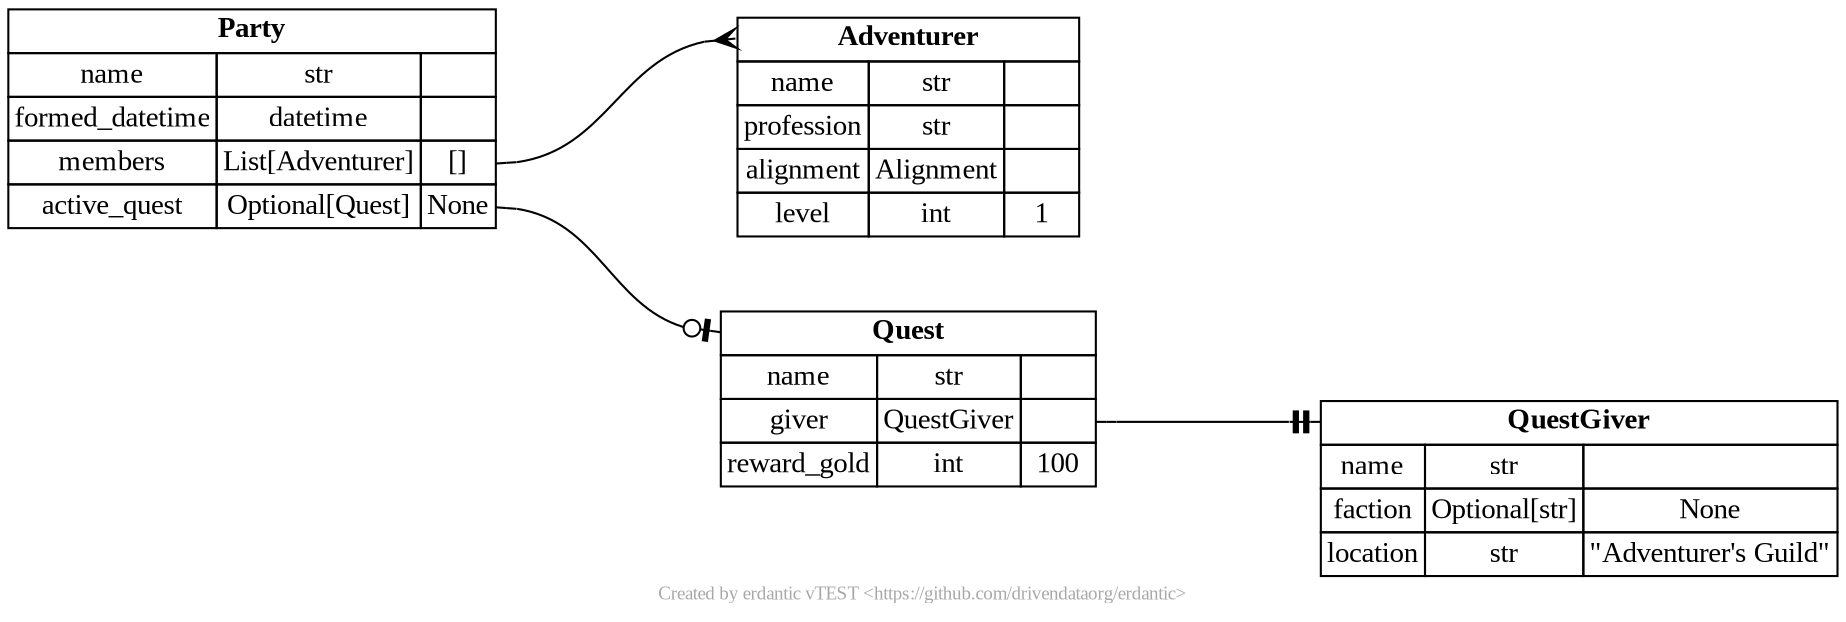 digraph "Entity Relationship Diagram created by erdantic" {
	graph [fontcolor=gray66,
		fontname="Times New Roman,Times,Liberation Serif,serif",
		fontsize=9,
		label="Created by erdantic vTEST <https://github.com/drivendataorg/erdantic>",
		nodesep=0.5,
		rankdir=LR,
		ranksep=1.5
	];
	node [fontname="Times New Roman,Times,Liberation Serif,serif",
		fontsize=14,
		label="\N",
		shape=plain
	];
	edge [dir=both];
	"erdantic.examples.pydantic.Adventurer"	[label=<<table border="0" cellborder="1" cellspacing="0"><tr><td port="_root" colspan="3"><b>Adventurer</b></td></tr><tr><td>name</td><td>str</td><td port="name" width="36"></td></tr><tr><td>profession</td><td>str</td><td port="profession" width="36"></td></tr><tr><td>alignment</td><td>Alignment</td><td port="alignment" width="36"></td></tr><tr><td>level</td><td>int</td><td port="level" width="36">1</td></tr></table>>,
		tooltip="erdantic.examples.pydantic.Adventurer&#xA;&#xA;A person often late for dinner but with a tale or two to tell.&#xA;&#xA;Attributes:&#\
xA;    name (str): Name of this adventurer&#xA;    profession (str): Profession of this adventurer&#xA;    alignment (Alignment): \
Alignment of this adventurer&#xA;    level (int): Level of this adventurer&#xA;"];
	"erdantic.examples.pydantic.Party"	[label=<<table border="0" cellborder="1" cellspacing="0"><tr><td port="_root" colspan="3"><b>Party</b></td></tr><tr><td>name</td><td>str</td><td port="name" width="36"></td></tr><tr><td>formed_datetime</td><td>datetime</td><td port="formed_datetime" width="36"></td></tr><tr><td>members</td><td>List[Adventurer]</td><td port="members" width="36">[]</td></tr><tr><td>active_quest</td><td>Optional[Quest]</td><td port="active_quest" width="36">None</td></tr></table>>,
		tooltip="erdantic.examples.pydantic.Party&#xA;&#xA;A group of adventurers finding themselves doing and saying things altogether unexpected.&#\
xA;&#xA;Attributes:&#xA;    name (str): Name that party is known by&#xA;    formed_datetime (datetime): Timestamp of when the party \
was formed&#xA;    members (List[Adventurer]): Adventurers that belong to this party&#xA;    active_quest (Optional[Quest]): Current \
quest that party is actively tackling&#xA;"];
	"erdantic.examples.pydantic.Party":members:e -> "erdantic.examples.pydantic.Adventurer":_root:w	[arrowhead=crownone,
		arrowtail=nonenone];
	"erdantic.examples.pydantic.Quest"	[label=<<table border="0" cellborder="1" cellspacing="0"><tr><td port="_root" colspan="3"><b>Quest</b></td></tr><tr><td>name</td><td>str</td><td port="name" width="36"></td></tr><tr><td>giver</td><td>QuestGiver</td><td port="giver" width="36"></td></tr><tr><td>reward_gold</td><td>int</td><td port="reward_gold" width="36">100</td></tr></table>>,
		tooltip="erdantic.examples.pydantic.Quest&#xA;&#xA;A task to complete, with some monetary reward.&#xA;&#xA;Attributes:&#xA;    name (str): \
Name by which this quest is referred to&#xA;    giver (QuestGiver): Person who offered the quest&#xA;    reward_gold (int): Amount \
of gold to be rewarded for quest completion&#xA;"];
	"erdantic.examples.pydantic.Party":active_quest:e -> "erdantic.examples.pydantic.Quest":_root:w	[arrowhead=noneteeodot,
		arrowtail=nonenone];
	"erdantic.examples.pydantic.QuestGiver"	[label=<<table border="0" cellborder="1" cellspacing="0"><tr><td port="_root" colspan="3"><b>QuestGiver</b></td></tr><tr><td>name</td><td>str</td><td port="name" width="36"></td></tr><tr><td>faction</td><td>Optional[str]</td><td port="faction" width="36">None</td></tr><tr><td>location</td><td>str</td><td port="location" width="36">&quot;Adventurer&#x27;s Guild&quot;</td></tr></table>>,
		tooltip="erdantic.examples.pydantic.QuestGiver&#xA;&#xA;A person who offers a task that needs completing.&#xA;&#xA;Attributes:&#xA;    name (\
str): Name of this quest giver&#xA;    faction (str): Faction that this quest giver belongs to&#xA;    location (str): Location \
this quest giver can be found&#xA;"];
	"erdantic.examples.pydantic.Quest":giver:e -> "erdantic.examples.pydantic.QuestGiver":_root:w	[arrowhead=noneteetee,
		arrowtail=nonenone];
}
